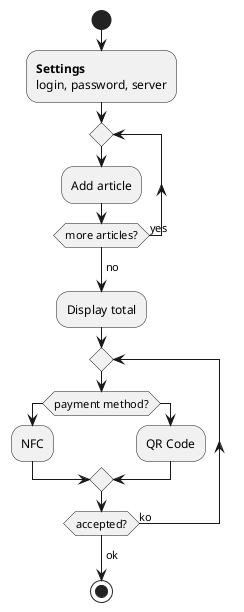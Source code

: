@startuml
start
:**Settings**
login, password, server;
repeat
:Add article;
repeat while (more articles?) is (yes)
->no;
:Display total;
repeat
    if (payment method?) then
        :NFC;
    else
        :QR Code;
    endif
repeat while (accepted?) is (ko)
->ok;
stop
@enduml